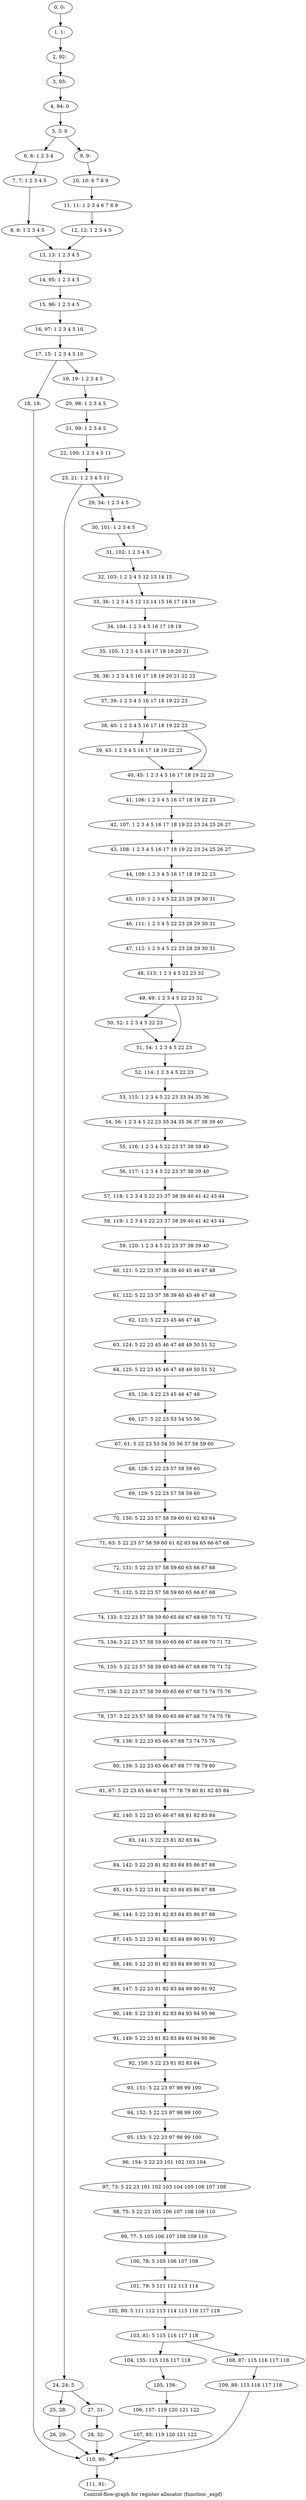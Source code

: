 digraph G {
graph [label="Control-flow-graph for register allocator (function _expf)"]
0[label="0, 0: "];
1[label="1, 1: "];
2[label="2, 92: "];
3[label="3, 93: "];
4[label="4, 94: 0 "];
5[label="5, 3: 0 "];
6[label="6, 6: 1 2 3 4 "];
7[label="7, 7: 1 2 3 4 5 "];
8[label="8, 8: 1 2 3 4 5 "];
9[label="9, 9: "];
10[label="10, 10: 6 7 8 9 "];
11[label="11, 11: 1 2 3 4 6 7 8 9 "];
12[label="12, 12: 1 2 3 4 5 "];
13[label="13, 13: 1 2 3 4 5 "];
14[label="14, 95: 1 2 3 4 5 "];
15[label="15, 96: 1 2 3 4 5 "];
16[label="16, 97: 1 2 3 4 5 10 "];
17[label="17, 15: 1 2 3 4 5 10 "];
18[label="18, 18: "];
19[label="19, 19: 1 2 3 4 5 "];
20[label="20, 98: 1 2 3 4 5 "];
21[label="21, 99: 1 2 3 4 5 "];
22[label="22, 100: 1 2 3 4 5 11 "];
23[label="23, 21: 1 2 3 4 5 11 "];
24[label="24, 24: 5 "];
25[label="25, 28: "];
26[label="26, 29: "];
27[label="27, 31: "];
28[label="28, 32: "];
29[label="29, 34: 1 2 3 4 5 "];
30[label="30, 101: 1 2 3 4 5 "];
31[label="31, 102: 1 2 3 4 5 "];
32[label="32, 103: 1 2 3 4 5 12 13 14 15 "];
33[label="33, 36: 1 2 3 4 5 12 13 14 15 16 17 18 19 "];
34[label="34, 104: 1 2 3 4 5 16 17 18 19 "];
35[label="35, 105: 1 2 3 4 5 16 17 18 19 20 21 "];
36[label="36, 38: 1 2 3 4 5 16 17 18 19 20 21 22 23 "];
37[label="37, 39: 1 2 3 4 5 16 17 18 19 22 23 "];
38[label="38, 40: 1 2 3 4 5 16 17 18 19 22 23 "];
39[label="39, 43: 1 2 3 4 5 16 17 18 19 22 23 "];
40[label="40, 45: 1 2 3 4 5 16 17 18 19 22 23 "];
41[label="41, 106: 1 2 3 4 5 16 17 18 19 22 23 "];
42[label="42, 107: 1 2 3 4 5 16 17 18 19 22 23 24 25 26 27 "];
43[label="43, 108: 1 2 3 4 5 16 17 18 19 22 23 24 25 26 27 "];
44[label="44, 109: 1 2 3 4 5 16 17 18 19 22 23 "];
45[label="45, 110: 1 2 3 4 5 22 23 28 29 30 31 "];
46[label="46, 111: 1 2 3 4 5 22 23 28 29 30 31 "];
47[label="47, 112: 1 2 3 4 5 22 23 28 29 30 31 "];
48[label="48, 113: 1 2 3 4 5 22 23 32 "];
49[label="49, 49: 1 2 3 4 5 22 23 32 "];
50[label="50, 52: 1 2 3 4 5 22 23 "];
51[label="51, 54: 1 2 3 4 5 22 23 "];
52[label="52, 114: 1 2 3 4 5 22 23 "];
53[label="53, 115: 1 2 3 4 5 22 23 33 34 35 36 "];
54[label="54, 56: 1 2 3 4 5 22 23 33 34 35 36 37 38 39 40 "];
55[label="55, 116: 1 2 3 4 5 22 23 37 38 39 40 "];
56[label="56, 117: 1 2 3 4 5 22 23 37 38 39 40 "];
57[label="57, 118: 1 2 3 4 5 22 23 37 38 39 40 41 42 43 44 "];
58[label="58, 119: 1 2 3 4 5 22 23 37 38 39 40 41 42 43 44 "];
59[label="59, 120: 1 2 3 4 5 22 23 37 38 39 40 "];
60[label="60, 121: 5 22 23 37 38 39 40 45 46 47 48 "];
61[label="61, 122: 5 22 23 37 38 39 40 45 46 47 48 "];
62[label="62, 123: 5 22 23 45 46 47 48 "];
63[label="63, 124: 5 22 23 45 46 47 48 49 50 51 52 "];
64[label="64, 125: 5 22 23 45 46 47 48 49 50 51 52 "];
65[label="65, 126: 5 22 23 45 46 47 48 "];
66[label="66, 127: 5 22 23 53 54 55 56 "];
67[label="67, 61: 5 22 23 53 54 55 56 57 58 59 60 "];
68[label="68, 128: 5 22 23 57 58 59 60 "];
69[label="69, 129: 5 22 23 57 58 59 60 "];
70[label="70, 130: 5 22 23 57 58 59 60 61 62 63 64 "];
71[label="71, 63: 5 22 23 57 58 59 60 61 62 63 64 65 66 67 68 "];
72[label="72, 131: 5 22 23 57 58 59 60 65 66 67 68 "];
73[label="73, 132: 5 22 23 57 58 59 60 65 66 67 68 "];
74[label="74, 133: 5 22 23 57 58 59 60 65 66 67 68 69 70 71 72 "];
75[label="75, 134: 5 22 23 57 58 59 60 65 66 67 68 69 70 71 72 "];
76[label="76, 135: 5 22 23 57 58 59 60 65 66 67 68 69 70 71 72 "];
77[label="77, 136: 5 22 23 57 58 59 60 65 66 67 68 73 74 75 76 "];
78[label="78, 137: 5 22 23 57 58 59 60 65 66 67 68 73 74 75 76 "];
79[label="79, 138: 5 22 23 65 66 67 68 73 74 75 76 "];
80[label="80, 139: 5 22 23 65 66 67 68 77 78 79 80 "];
81[label="81, 67: 5 22 23 65 66 67 68 77 78 79 80 81 82 83 84 "];
82[label="82, 140: 5 22 23 65 66 67 68 81 82 83 84 "];
83[label="83, 141: 5 22 23 81 82 83 84 "];
84[label="84, 142: 5 22 23 81 82 83 84 85 86 87 88 "];
85[label="85, 143: 5 22 23 81 82 83 84 85 86 87 88 "];
86[label="86, 144: 5 22 23 81 82 83 84 85 86 87 88 "];
87[label="87, 145: 5 22 23 81 82 83 84 89 90 91 92 "];
88[label="88, 146: 5 22 23 81 82 83 84 89 90 91 92 "];
89[label="89, 147: 5 22 23 81 82 83 84 89 90 91 92 "];
90[label="90, 148: 5 22 23 81 82 83 84 93 94 95 96 "];
91[label="91, 149: 5 22 23 81 82 83 84 93 94 95 96 "];
92[label="92, 150: 5 22 23 81 82 83 84 "];
93[label="93, 151: 5 22 23 97 98 99 100 "];
94[label="94, 152: 5 22 23 97 98 99 100 "];
95[label="95, 153: 5 22 23 97 98 99 100 "];
96[label="96, 154: 5 22 23 101 102 103 104 "];
97[label="97, 73: 5 22 23 101 102 103 104 105 106 107 108 "];
98[label="98, 75: 5 22 23 105 106 107 108 109 110 "];
99[label="99, 77: 5 105 106 107 108 109 110 "];
100[label="100, 78: 5 105 106 107 108 "];
101[label="101, 79: 5 111 112 113 114 "];
102[label="102, 80: 5 111 112 113 114 115 116 117 118 "];
103[label="103, 81: 5 115 116 117 118 "];
104[label="104, 155: 115 116 117 118 "];
105[label="105, 156: "];
106[label="106, 157: 119 120 121 122 "];
107[label="107, 85: 119 120 121 122 "];
108[label="108, 87: 115 116 117 118 "];
109[label="109, 88: 115 116 117 118 "];
110[label="110, 90: "];
111[label="111, 91: "];
0->1 ;
1->2 ;
2->3 ;
3->4 ;
4->5 ;
5->6 ;
5->9 ;
6->7 ;
7->8 ;
8->13 ;
9->10 ;
10->11 ;
11->12 ;
12->13 ;
13->14 ;
14->15 ;
15->16 ;
16->17 ;
17->18 ;
17->19 ;
18->110 ;
19->20 ;
20->21 ;
21->22 ;
22->23 ;
23->24 ;
23->29 ;
24->25 ;
24->27 ;
25->26 ;
26->110 ;
27->28 ;
28->110 ;
29->30 ;
30->31 ;
31->32 ;
32->33 ;
33->34 ;
34->35 ;
35->36 ;
36->37 ;
37->38 ;
38->39 ;
38->40 ;
39->40 ;
40->41 ;
41->42 ;
42->43 ;
43->44 ;
44->45 ;
45->46 ;
46->47 ;
47->48 ;
48->49 ;
49->50 ;
49->51 ;
50->51 ;
51->52 ;
52->53 ;
53->54 ;
54->55 ;
55->56 ;
56->57 ;
57->58 ;
58->59 ;
59->60 ;
60->61 ;
61->62 ;
62->63 ;
63->64 ;
64->65 ;
65->66 ;
66->67 ;
67->68 ;
68->69 ;
69->70 ;
70->71 ;
71->72 ;
72->73 ;
73->74 ;
74->75 ;
75->76 ;
76->77 ;
77->78 ;
78->79 ;
79->80 ;
80->81 ;
81->82 ;
82->83 ;
83->84 ;
84->85 ;
85->86 ;
86->87 ;
87->88 ;
88->89 ;
89->90 ;
90->91 ;
91->92 ;
92->93 ;
93->94 ;
94->95 ;
95->96 ;
96->97 ;
97->98 ;
98->99 ;
99->100 ;
100->101 ;
101->102 ;
102->103 ;
103->104 ;
103->108 ;
104->105 ;
105->106 ;
106->107 ;
107->110 ;
108->109 ;
109->110 ;
110->111 ;
}
